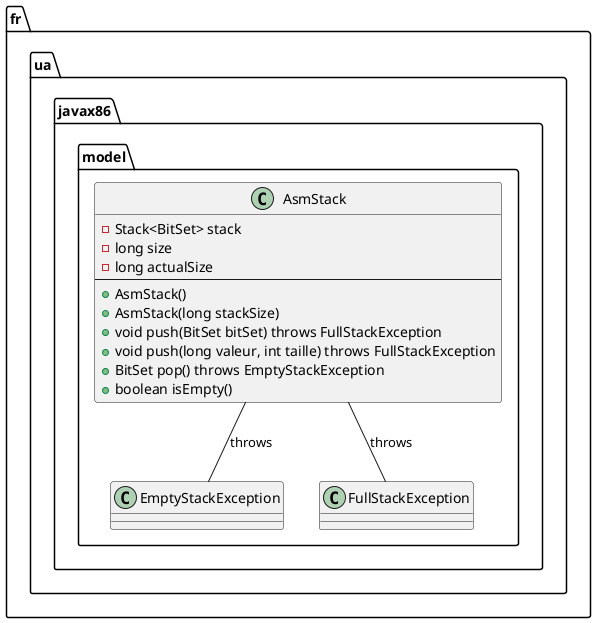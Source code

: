 @startuml
package "fr.ua.javax86.model" {
    class AsmStack {
        - Stack<BitSet> stack
        - long size
        - long actualSize
        --
        + AsmStack()
        + AsmStack(long stackSize)
        + void push(BitSet bitSet) throws FullStackException
        + void push(long valeur, int taille) throws FullStackException
        + BitSet pop() throws EmptyStackException
        + boolean isEmpty()
    }

    AsmStack -- EmptyStackException : throws
    AsmStack -- FullStackException : throws
}
@enduml